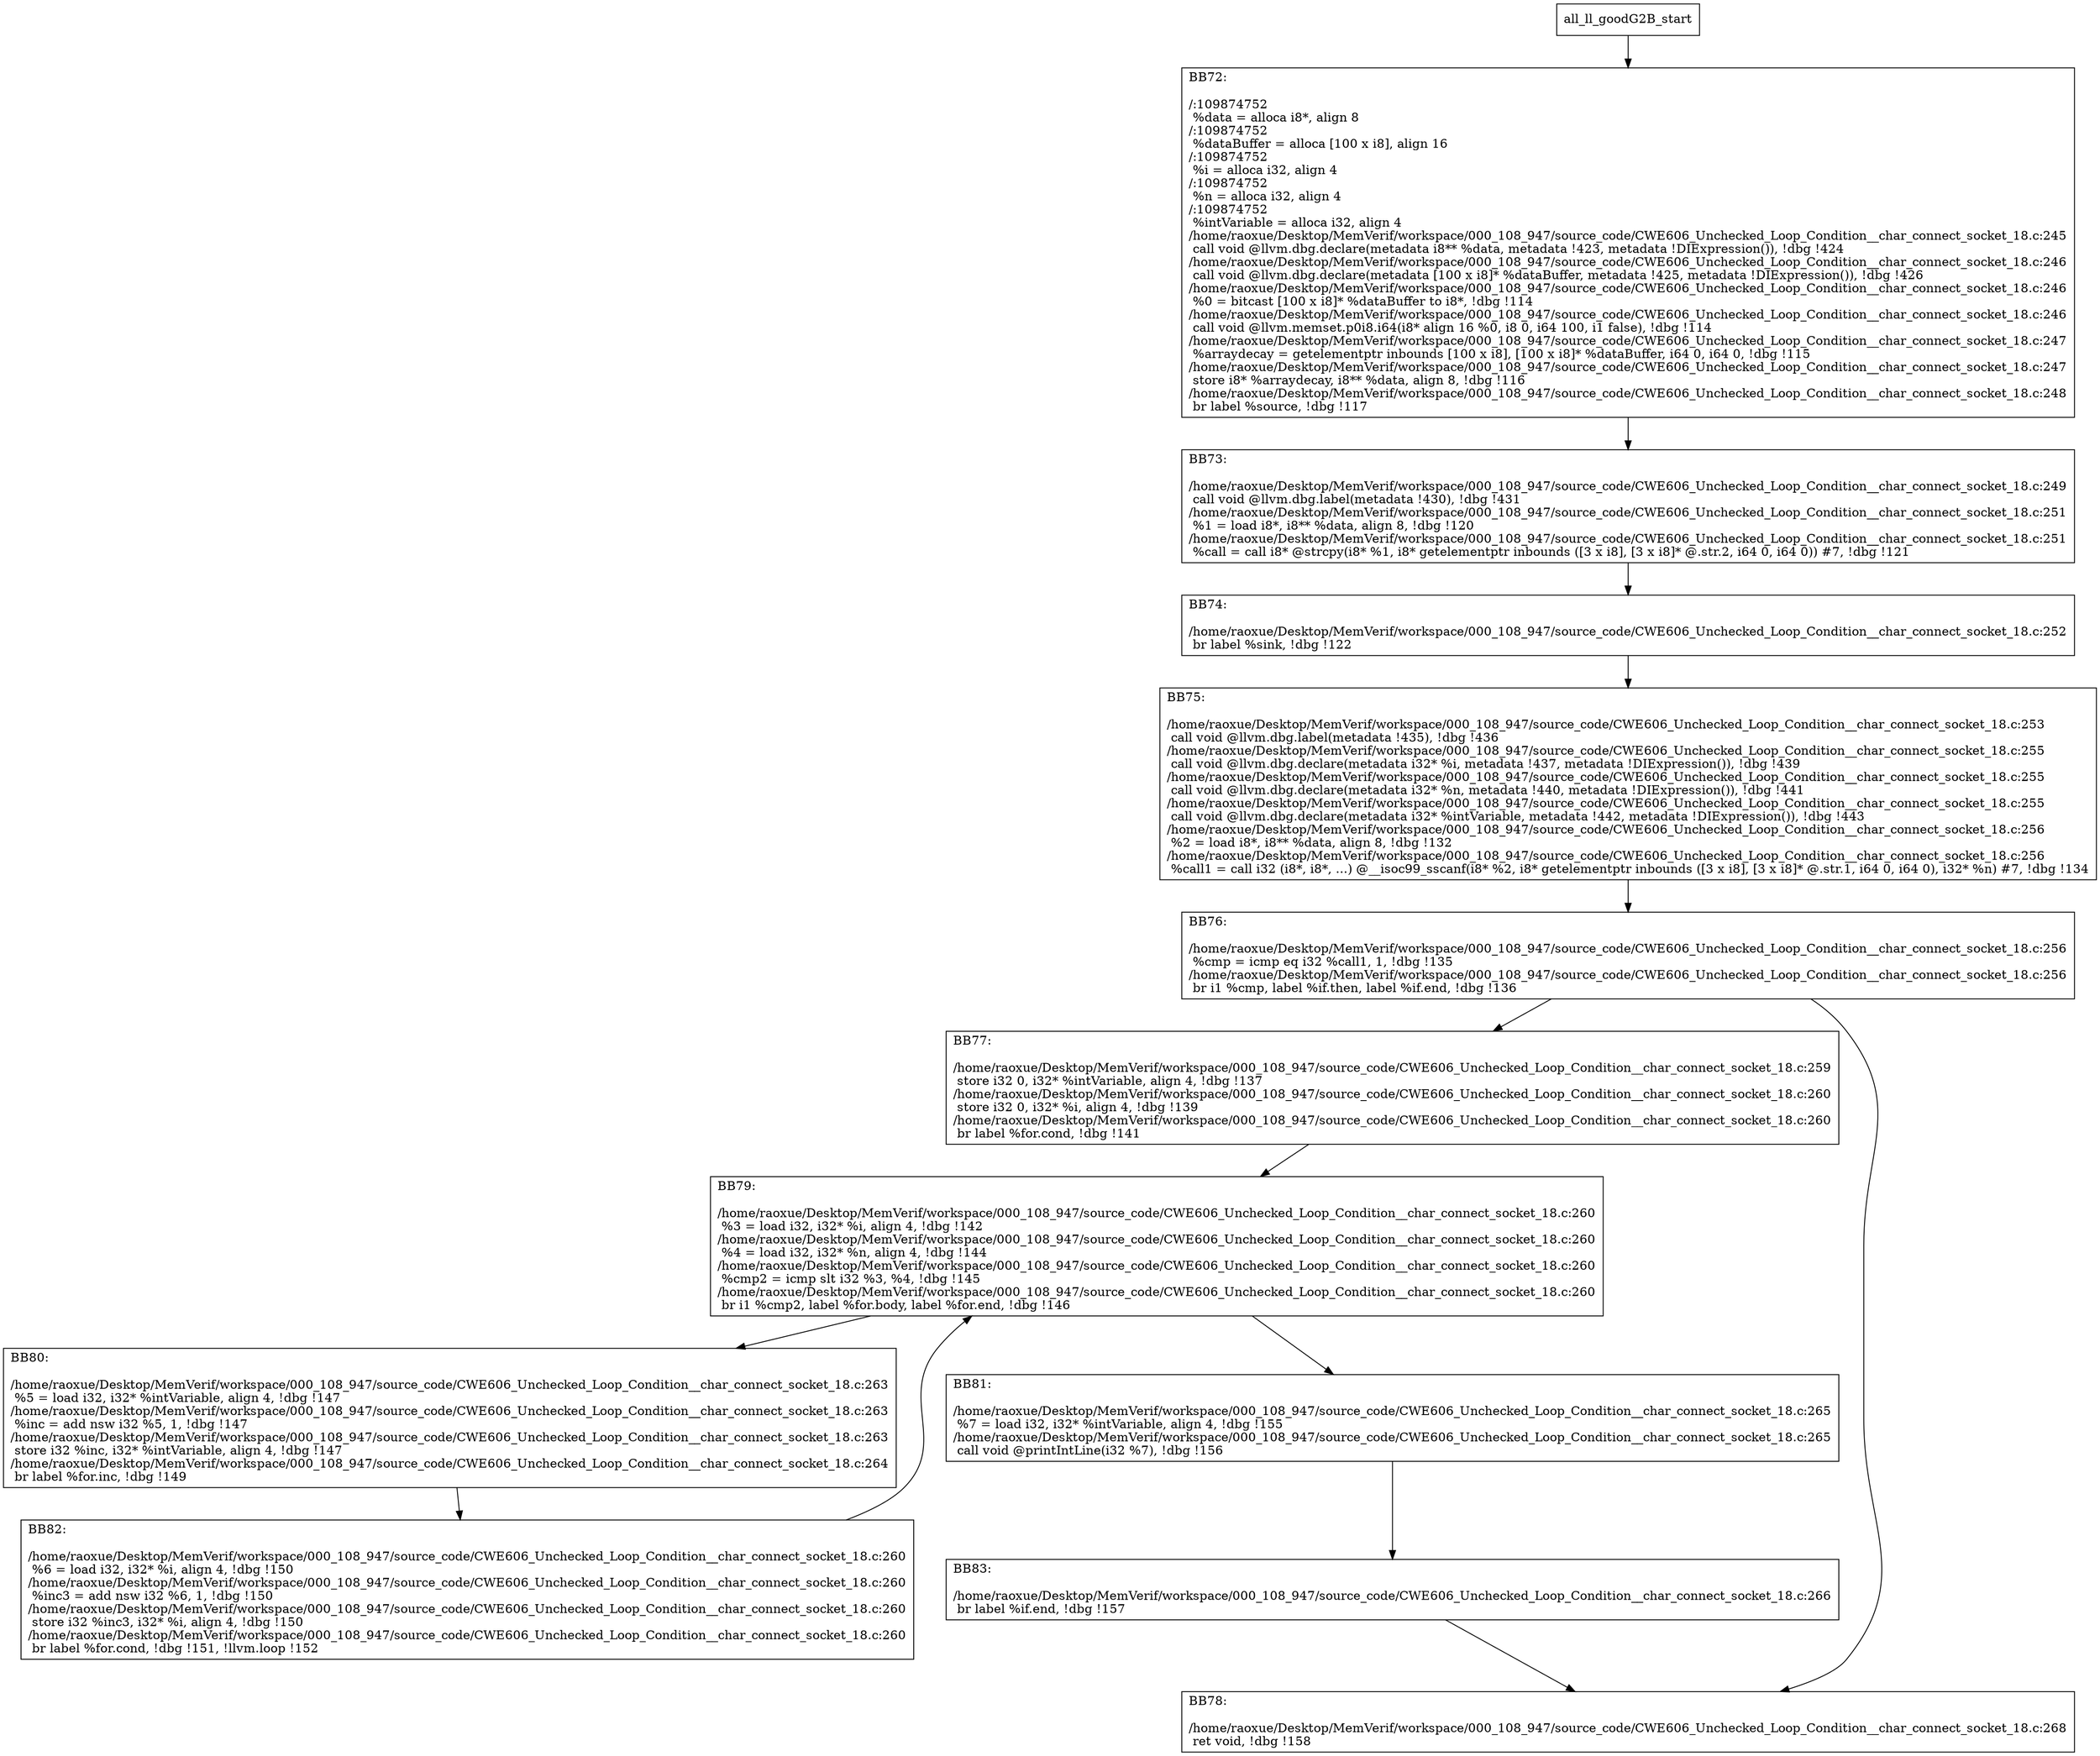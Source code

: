 digraph "CFG for'all_ll_goodG2B' function" {
	BBall_ll_goodG2B_start[shape=record,label="{all_ll_goodG2B_start}"];
	BBall_ll_goodG2B_start-> all_ll_goodG2BBB72;
	all_ll_goodG2BBB72 [shape=record, label="{BB72:\l\l/:109874752\l
  %data = alloca i8*, align 8\l
/:109874752\l
  %dataBuffer = alloca [100 x i8], align 16\l
/:109874752\l
  %i = alloca i32, align 4\l
/:109874752\l
  %n = alloca i32, align 4\l
/:109874752\l
  %intVariable = alloca i32, align 4\l
/home/raoxue/Desktop/MemVerif/workspace/000_108_947/source_code/CWE606_Unchecked_Loop_Condition__char_connect_socket_18.c:245\l
  call void @llvm.dbg.declare(metadata i8** %data, metadata !423, metadata !DIExpression()), !dbg !424\l
/home/raoxue/Desktop/MemVerif/workspace/000_108_947/source_code/CWE606_Unchecked_Loop_Condition__char_connect_socket_18.c:246\l
  call void @llvm.dbg.declare(metadata [100 x i8]* %dataBuffer, metadata !425, metadata !DIExpression()), !dbg !426\l
/home/raoxue/Desktop/MemVerif/workspace/000_108_947/source_code/CWE606_Unchecked_Loop_Condition__char_connect_socket_18.c:246\l
  %0 = bitcast [100 x i8]* %dataBuffer to i8*, !dbg !114\l
/home/raoxue/Desktop/MemVerif/workspace/000_108_947/source_code/CWE606_Unchecked_Loop_Condition__char_connect_socket_18.c:246\l
  call void @llvm.memset.p0i8.i64(i8* align 16 %0, i8 0, i64 100, i1 false), !dbg !114\l
/home/raoxue/Desktop/MemVerif/workspace/000_108_947/source_code/CWE606_Unchecked_Loop_Condition__char_connect_socket_18.c:247\l
  %arraydecay = getelementptr inbounds [100 x i8], [100 x i8]* %dataBuffer, i64 0, i64 0, !dbg !115\l
/home/raoxue/Desktop/MemVerif/workspace/000_108_947/source_code/CWE606_Unchecked_Loop_Condition__char_connect_socket_18.c:247\l
  store i8* %arraydecay, i8** %data, align 8, !dbg !116\l
/home/raoxue/Desktop/MemVerif/workspace/000_108_947/source_code/CWE606_Unchecked_Loop_Condition__char_connect_socket_18.c:248\l
  br label %source, !dbg !117\l
}"];
	all_ll_goodG2BBB72-> all_ll_goodG2BBB73;
	all_ll_goodG2BBB73 [shape=record, label="{BB73:\l\l/home/raoxue/Desktop/MemVerif/workspace/000_108_947/source_code/CWE606_Unchecked_Loop_Condition__char_connect_socket_18.c:249\l
  call void @llvm.dbg.label(metadata !430), !dbg !431\l
/home/raoxue/Desktop/MemVerif/workspace/000_108_947/source_code/CWE606_Unchecked_Loop_Condition__char_connect_socket_18.c:251\l
  %1 = load i8*, i8** %data, align 8, !dbg !120\l
/home/raoxue/Desktop/MemVerif/workspace/000_108_947/source_code/CWE606_Unchecked_Loop_Condition__char_connect_socket_18.c:251\l
  %call = call i8* @strcpy(i8* %1, i8* getelementptr inbounds ([3 x i8], [3 x i8]* @.str.2, i64 0, i64 0)) #7, !dbg !121\l
}"];
	all_ll_goodG2BBB73-> all_ll_goodG2BBB74;
	all_ll_goodG2BBB74 [shape=record, label="{BB74:\l\l/home/raoxue/Desktop/MemVerif/workspace/000_108_947/source_code/CWE606_Unchecked_Loop_Condition__char_connect_socket_18.c:252\l
  br label %sink, !dbg !122\l
}"];
	all_ll_goodG2BBB74-> all_ll_goodG2BBB75;
	all_ll_goodG2BBB75 [shape=record, label="{BB75:\l\l/home/raoxue/Desktop/MemVerif/workspace/000_108_947/source_code/CWE606_Unchecked_Loop_Condition__char_connect_socket_18.c:253\l
  call void @llvm.dbg.label(metadata !435), !dbg !436\l
/home/raoxue/Desktop/MemVerif/workspace/000_108_947/source_code/CWE606_Unchecked_Loop_Condition__char_connect_socket_18.c:255\l
  call void @llvm.dbg.declare(metadata i32* %i, metadata !437, metadata !DIExpression()), !dbg !439\l
/home/raoxue/Desktop/MemVerif/workspace/000_108_947/source_code/CWE606_Unchecked_Loop_Condition__char_connect_socket_18.c:255\l
  call void @llvm.dbg.declare(metadata i32* %n, metadata !440, metadata !DIExpression()), !dbg !441\l
/home/raoxue/Desktop/MemVerif/workspace/000_108_947/source_code/CWE606_Unchecked_Loop_Condition__char_connect_socket_18.c:255\l
  call void @llvm.dbg.declare(metadata i32* %intVariable, metadata !442, metadata !DIExpression()), !dbg !443\l
/home/raoxue/Desktop/MemVerif/workspace/000_108_947/source_code/CWE606_Unchecked_Loop_Condition__char_connect_socket_18.c:256\l
  %2 = load i8*, i8** %data, align 8, !dbg !132\l
/home/raoxue/Desktop/MemVerif/workspace/000_108_947/source_code/CWE606_Unchecked_Loop_Condition__char_connect_socket_18.c:256\l
  %call1 = call i32 (i8*, i8*, ...) @__isoc99_sscanf(i8* %2, i8* getelementptr inbounds ([3 x i8], [3 x i8]* @.str.1, i64 0, i64 0), i32* %n) #7, !dbg !134\l
}"];
	all_ll_goodG2BBB75-> all_ll_goodG2BBB76;
	all_ll_goodG2BBB76 [shape=record, label="{BB76:\l\l/home/raoxue/Desktop/MemVerif/workspace/000_108_947/source_code/CWE606_Unchecked_Loop_Condition__char_connect_socket_18.c:256\l
  %cmp = icmp eq i32 %call1, 1, !dbg !135\l
/home/raoxue/Desktop/MemVerif/workspace/000_108_947/source_code/CWE606_Unchecked_Loop_Condition__char_connect_socket_18.c:256\l
  br i1 %cmp, label %if.then, label %if.end, !dbg !136\l
}"];
	all_ll_goodG2BBB76-> all_ll_goodG2BBB77;
	all_ll_goodG2BBB76-> all_ll_goodG2BBB78;
	all_ll_goodG2BBB77 [shape=record, label="{BB77:\l\l/home/raoxue/Desktop/MemVerif/workspace/000_108_947/source_code/CWE606_Unchecked_Loop_Condition__char_connect_socket_18.c:259\l
  store i32 0, i32* %intVariable, align 4, !dbg !137\l
/home/raoxue/Desktop/MemVerif/workspace/000_108_947/source_code/CWE606_Unchecked_Loop_Condition__char_connect_socket_18.c:260\l
  store i32 0, i32* %i, align 4, !dbg !139\l
/home/raoxue/Desktop/MemVerif/workspace/000_108_947/source_code/CWE606_Unchecked_Loop_Condition__char_connect_socket_18.c:260\l
  br label %for.cond, !dbg !141\l
}"];
	all_ll_goodG2BBB77-> all_ll_goodG2BBB79;
	all_ll_goodG2BBB79 [shape=record, label="{BB79:\l\l/home/raoxue/Desktop/MemVerif/workspace/000_108_947/source_code/CWE606_Unchecked_Loop_Condition__char_connect_socket_18.c:260\l
  %3 = load i32, i32* %i, align 4, !dbg !142\l
/home/raoxue/Desktop/MemVerif/workspace/000_108_947/source_code/CWE606_Unchecked_Loop_Condition__char_connect_socket_18.c:260\l
  %4 = load i32, i32* %n, align 4, !dbg !144\l
/home/raoxue/Desktop/MemVerif/workspace/000_108_947/source_code/CWE606_Unchecked_Loop_Condition__char_connect_socket_18.c:260\l
  %cmp2 = icmp slt i32 %3, %4, !dbg !145\l
/home/raoxue/Desktop/MemVerif/workspace/000_108_947/source_code/CWE606_Unchecked_Loop_Condition__char_connect_socket_18.c:260\l
  br i1 %cmp2, label %for.body, label %for.end, !dbg !146\l
}"];
	all_ll_goodG2BBB79-> all_ll_goodG2BBB80;
	all_ll_goodG2BBB79-> all_ll_goodG2BBB81;
	all_ll_goodG2BBB80 [shape=record, label="{BB80:\l\l/home/raoxue/Desktop/MemVerif/workspace/000_108_947/source_code/CWE606_Unchecked_Loop_Condition__char_connect_socket_18.c:263\l
  %5 = load i32, i32* %intVariable, align 4, !dbg !147\l
/home/raoxue/Desktop/MemVerif/workspace/000_108_947/source_code/CWE606_Unchecked_Loop_Condition__char_connect_socket_18.c:263\l
  %inc = add nsw i32 %5, 1, !dbg !147\l
/home/raoxue/Desktop/MemVerif/workspace/000_108_947/source_code/CWE606_Unchecked_Loop_Condition__char_connect_socket_18.c:263\l
  store i32 %inc, i32* %intVariable, align 4, !dbg !147\l
/home/raoxue/Desktop/MemVerif/workspace/000_108_947/source_code/CWE606_Unchecked_Loop_Condition__char_connect_socket_18.c:264\l
  br label %for.inc, !dbg !149\l
}"];
	all_ll_goodG2BBB80-> all_ll_goodG2BBB82;
	all_ll_goodG2BBB82 [shape=record, label="{BB82:\l\l/home/raoxue/Desktop/MemVerif/workspace/000_108_947/source_code/CWE606_Unchecked_Loop_Condition__char_connect_socket_18.c:260\l
  %6 = load i32, i32* %i, align 4, !dbg !150\l
/home/raoxue/Desktop/MemVerif/workspace/000_108_947/source_code/CWE606_Unchecked_Loop_Condition__char_connect_socket_18.c:260\l
  %inc3 = add nsw i32 %6, 1, !dbg !150\l
/home/raoxue/Desktop/MemVerif/workspace/000_108_947/source_code/CWE606_Unchecked_Loop_Condition__char_connect_socket_18.c:260\l
  store i32 %inc3, i32* %i, align 4, !dbg !150\l
/home/raoxue/Desktop/MemVerif/workspace/000_108_947/source_code/CWE606_Unchecked_Loop_Condition__char_connect_socket_18.c:260\l
  br label %for.cond, !dbg !151, !llvm.loop !152\l
}"];
	all_ll_goodG2BBB82-> all_ll_goodG2BBB79;
	all_ll_goodG2BBB81 [shape=record, label="{BB81:\l\l/home/raoxue/Desktop/MemVerif/workspace/000_108_947/source_code/CWE606_Unchecked_Loop_Condition__char_connect_socket_18.c:265\l
  %7 = load i32, i32* %intVariable, align 4, !dbg !155\l
/home/raoxue/Desktop/MemVerif/workspace/000_108_947/source_code/CWE606_Unchecked_Loop_Condition__char_connect_socket_18.c:265\l
  call void @printIntLine(i32 %7), !dbg !156\l
}"];
	all_ll_goodG2BBB81-> all_ll_goodG2BBB83;
	all_ll_goodG2BBB83 [shape=record, label="{BB83:\l\l/home/raoxue/Desktop/MemVerif/workspace/000_108_947/source_code/CWE606_Unchecked_Loop_Condition__char_connect_socket_18.c:266\l
  br label %if.end, !dbg !157\l
}"];
	all_ll_goodG2BBB83-> all_ll_goodG2BBB78;
	all_ll_goodG2BBB78 [shape=record, label="{BB78:\l\l/home/raoxue/Desktop/MemVerif/workspace/000_108_947/source_code/CWE606_Unchecked_Loop_Condition__char_connect_socket_18.c:268\l
  ret void, !dbg !158\l
}"];
}
